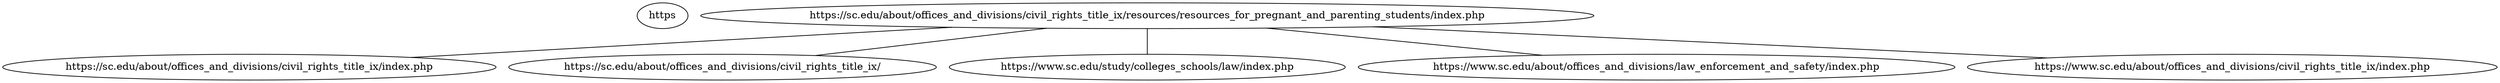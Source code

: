 strict graph  {
https [child_link="['https://sc.edu/about/offices_and_divisions/civil_rights_title_ix/index.php', 'https://sc.edu/about/offices_and_divisions/civil_rights_title_ix/index.php', 'https://sc.edu/about/offices_and_divisions/civil_rights_title_ix/', 'https://sc.edu/about/offices_and_divisions/civil_rights_title_ix/index.php', 'https://www.sc.edu/study/colleges_schools/law/index.php', 'https://www.sc.edu/about/offices_and_divisions/law_enforcement_and_safety/index.php', 'https://www.sc.edu/about/offices_and_divisions/civil_rights_title_ix/index.php']", data="b\"\nResources for Pregnant and Parenting Students - Office of Civil Rights & Title IX | University of South Carolina\nSkip to Content\nUniversity of South Carolina Home\nSearch University of South Carolina\nUniversity of South Carolina Navigation\nSearch sc.edu\nGateways For:\nSTUDENTS\nFACULTY & STAFF\nALUMNI\nPARENTS & FAMILIES\nCalendar\nMap\nDirectory\nApply\nGive\nSearch sc.edu\nSearch\nOffice of Civil Rights & Title IXReportingReporting Requirements for EmployeesVoluntary Self-IdentificationPolicies & ProceduresProtected Class DefinitionsTraining & EducationStudent TrainingResourcesResources for Pregnant and Parenting StudentsOur People\nTools & Resources\nCalendar\nMap\nDirectory\nApply\nGive\nStudent Gateway\nFaculty & Staff Gateway\nParents & Families Gateway\nAlumni Gateway\nOffice of Civil Rights & Title IX\nSC.edu\nAbout\nOffices and Divisions\nOffice of Civil Rights & Title IX\nPublications and Resources\nResources for Pregnant and Parenting Students\nOffice of Civil Rights & Title IX\nReporting\nPolicies & Procedures\nTraining & Education\nResources\nOur People\nResources for Pregnant and Parenting Students\nResources for Pregnant and Parenting Students\nThis webpage is provided to offer information to pregnant and parenting students at\nthe University of South Carolina. For questions that are not answered by the information\non this webpage, students are encouraged to contact the Office of Civil Rights and\nTitle IX.\nThe University of South Carolina recognizes that a welcoming, supportive environment\nis essential for students to succeed, thrive, and realize their full potential. It\nis the desire and intent of the University to foster and maintain a welcoming environment\nfor all its students, including pregnant and parenting students who are faced with\nchallenges in addition to those that come with being a student.\nExpand all1. Federal law prohibits sex discrimination (which includes discrimination based on\npregnancy, childbirth or related medical conditions).\nTitle IX of the Education Amendments of 1972 (Title IX) prohibits sex discrimination\nin any educational program or activity that receives federal funds. This includes\nthe University of South Carolina. Title IX is found in the United States Code at Title\n20, Section 1681 and states:\nProhibition Against Discrimination\nNo person in the United States shall, on the basis of sex, be excluded from participation\nin, be denied the benefits of, or be subjected to discrimination under any education\nprogram or activity receiving Federal financial assistance...\nTitle IX also prohibits discrimination against pregnant or parenting students participating\nin such programs or activities. Specifically, Part 106.40 of Title 34 of the Code\nof Federal Regulations, states:\nMarital or Parental Status\nA recipient [of federal funds, such as the University of South Carolina] shall not\napply any rule concerning a student's actual or potential parental, family, or marital\nstatus which treats students differently on the basis of sex.\nThe regulations make clear that there are certain actions colleges and universities\nreceiving federal funds cannot take, and that there are certain actions that colleges\nand universities are required to take:\nThe University of South Carolina cannot discriminate against any student because of\nthe student's pregnancy, childbirth, false pregnancy, termination of pregnancy or\nrecovery from any of these conditions.\nThe University of South Carolina cannot exclude any student from its education programs\nor activities because of the student's pregnancy, childbirth, false pregnancy, termination\nof pregnancy or recovery from any of these conditions, unless the student requests\nvoluntarily to participate in a separate or special portion of any program or activity.\nThe University of South Carolina cannot require a doctor to certify a pregnant student\nis physically and emotionally able to continue participation in a program or activity,\nunless such a certification is required of all students for other physical or emotional\nconditions requiring the attention of a doctor. This means the university cannot treat\npregnant students differently from other students being treated by doctors, even when\npregnant students are in the later stages of pregnancy.\nEven though colleges and universities should not presume pregnant students are unable\nto attend school or participate in school activities, this does not mean that a college\nor university that receives federal funds may not be required to provide accommodations\nfor pregnant students to allow them to attend school.\nTo ensure a pregnant student\xe2\x80\x99s access to its educational programs or activities, when\nnecessary, a school must make adjustments to its regular programs that are reasonable\nand responsive to the student\xe2\x80\x99s temporary pregnancy status. For example, a school\nmay be required to provide a larger desk, allow frequent or longer bathroom breaks,\nor make other reasonable accommodations.\nA college or university that receives federal funds must treat pregnancy, childbirth,\nfalse pregnancy, termination of pregnancy, and recovery from any of these conditions\nthe same as it treats any other temporary disability regarding any medical or hospital\nbenefit, service, plan or policy which the college or university offers or operates\nfor students admitted to its educational program or activity.\nThe University of South Carolina must treat pregnancy, childbirth, false pregnancy,\ntermination of pregnancy and recovery from any of these conditions as an excused absence\nfor the period of time deemed medically necessary by the student's physician. At the\nconclusion of that period of absence, the university must reinstate the student to\nthe status which she held when the leave began.\nThis \xe2\x80\x9creinstatement\xe2\x80\x9d should include giving the student the opportunity to make up\nany work that was missed. The university may offer the student alternatives to making\nup missed work. This may involve allowing the student to repeat or retake a course\nor allowing the student additional time in a program to continue at the same pace\nand finish at a later date, especially after longer periods of leave. This should\ninvolve an interactive process between the student and the instructor.\nHowever, in considering requests for accommodations, the university is not required\nto grant an accommodation that would fundamentally alter any university program or\nactivity, or that would constitute an undue financial or administrative burden on\nthe university.\nIn addition to the above requirements of Title IX, harassing a student because of\npregnancy may violate Title IX\xe2\x80\x99s prohibition against sex discrimination. Harassing\nconduct can take many forms, including verbal (oral) as well as graphic and physical\nacts.\nClick here to access the United States Department of Education Office for Civil Rights webpage\nwhich includes the pamphlet titled: Supporting the Academic Success of Pregnant and Parenting Students, which includes information on Title IX protections afforded pregnant and parenting\nstudents.\n2. University policy prohibits sex discrimination (which includes discrimination based\non pregnancy, childbirth or related medical conditions).\nCR Policy 1.00 provides:\nDiscrimination or harassment based on age, ancestry, citizenship status, color, disability,\nethnicity, familial status, gender (including transgender), gender identity or expression,\ngenetic information, HIV/AIDs status, military status, national origin, pregnancy\n(false pregnancy, termination of pregnancy, childbirth, recovery therefrom or related\nmedical conditions, breastfeeding), race, religion (including religious dress and\ngrooming practices), sex, sexual orientation, veteran status, or any other bases under\nfederal, state, local law, or regulations is prohibited.\nSee the full text of CR 1.00 here. \xc2\xa0\xc2\xa0Additionally, CR 1.00 prohibits retaliation against anyone who files a complaint of\nunlawful discrimination or harassment.\n3. University of South Carolina Lactation Support Policy\nThe University of South Carolina\xe2\x80\x99s Lactation Support Policy applies to employees and\nstudents.HR Policy 1.60 (Lactation Support Policy) states:\nThe university shall provide sanitary and private space to be used as a lactation\nroom by employees or students who are breastfeeding and/or expressing milk; and supervisors,\nchairs and managers are required to work with employees and students who are breastfeeding to schedule reasonable and adjustable break times each day\nfor this activity.\nClick here for the current list of lactation rooms/nursing mothers' lounges on the Columbia\nCampus.\nYou may review the entire Lactation Support Policy by clicking here.\nInformation about additional services provided by Students Health Services for new\nand expecting parents is available at this link.\n4. Additional Information and Resources\nOffice of Civil Rights and Title IX\nFor assistance with academic supportive measures, contact the Office of Civil Rights\n& Title IX by either calling/emailing the office or filling out a report.\nStudent Disability Resource Center\nPregnancy, in and of itself, is not a disability. However, if as a result of pregnancy,\nchildbirth or a medical condition related to pregnancy or childbirth, you develop\na disability (temporary or permanent) the Student Disability Resource Center may be\nable to assist you in obtaining a reasonable accommodation because of your disability.\nThat office will determine if you qualify for its services.\nIf you believe that you have a disability because of pregnancy, childbirth or a related\nmedical condition, you should contact the Student Disability Resource Center as soon\nas possible. A member of that office will discuss the circumstances of your case with\nyou to determine if it is able to assist you. The telephone number for the Student\nDisability Resource Center is 803-777-6142. Email address: sadrc@mailbox.sc.edu. Click here to visit the Student Disability Resource Center website.\nEmployee Relations\nIf you are a faculty/staff member, contact Employee Relations at 803-777-3821 to discuss\nworkplace accommodations available to you. Visit their website here.\nContact the Office of Civil Rights and Title IX\n901 Sumter StreetJames F Byrnes BuildingSuite 401Columbia, SC 29201Phone: 803-777-3854Fax: 803-777-2296Email: civilrights@mailbox.sc.edu\nReport an Incident\nReport an incident here.If you or someone you know has been the victim/survivor of discrimination, harassment\nor sexual misconduct at the University of South Carolina, you can report it. Please\nknow this is not a complaint and does not automatically initiate an investigation\nor notify the alleged person, but can connect those impacted with staff to discuss\noptions.\nOffice of Civil Rights & Title IX\nLocation\nContact\nUofSC Facebook\nUofSC Instagram\nUofSC Twitter\nColleges & Schools\nArts and Sciences\nBusiness\nEducation\nEngineering and Computing\nThe Graduate School\nHospitality, Retail and Sport Management\nInformation and Communications\nLaw\nMedicine (Columbia)\nMedicine (Greenville)\nMusic\nNursing\nPharmacy\nPublic Health\nSocial Work\nSouth Carolina Honors College\nOffices & Divisions\nEmployment\nUndergraduate Admissions\nFinancial Aid and Scholarships\nBursar (fee payment)\nVeterans and Military Services\nDisability Resources\nAccess and Opportunity\nHuman Resources\nLaw Enforcement and Safety\nUniversity Libraries\nAll Offices and Divisions\nTools\nCarolina Alert\nCampus Email\nmy.sc.edu\nBlackboard\nCampus Safety and Wellness\nPeopleSoft Finance\nUniversity of South Carolina\nPrivacy\nStudent Consumer Information\nStudent Consumer Information\nTransparency Initiative\nCivil Rights and Title IX\nDigital Accessibility\nContact\nContact\nChallenge the conventional. Create the exceptional. No Limits.\""];
https [child_link="['https://sc.edu/about/offices_and_divisions/civil_rights_title_ix/index.php', 'https://sc.edu/about/offices_and_divisions/civil_rights_title_ix/index.php', 'https://sc.edu/about/offices_and_divisions/civil_rights_title_ix/', 'https://sc.edu/about/offices_and_divisions/civil_rights_title_ix/index.php', 'https://www.sc.edu/uofsc/posts/2022/06/title_ix_director_discusses_future_of_landmark_civil_rights_regulation.php', 'https://www.sc.edu/study/colleges_schools/law/index.php', 'https://www.sc.edu/about/offices_and_divisions/law_enforcement_and_safety/index.php', 'https://www.sc.edu/about/offices_and_divisions/civil_rights_title_ix/index.php']", data="b'\nOffice of Civil Rights & Title IX - Office of Civil Rights & Title IX | University of South Carolina\nSkip to Content\nUniversity of South Carolina Home\nSearch University of South Carolina\nUniversity of South Carolina Navigation\nSearch sc.edu\nGateways For:\nSTUDENTS\nFACULTY & STAFF\nALUMNI\nPARENTS & FAMILIES\nCalendar\nMap\nDirectory\nApply\nGive\nSearch sc.edu\nSearch\nOffice of Civil Rights & Title IXReportingReporting Requirements for EmployeesVoluntary Self-IdentificationPolicies & ProceduresProtected Class DefinitionsTraining & EducationStudent TrainingResourcesResources for Pregnant and Parenting StudentsOur People\nTools & Resources\nCalendar\nMap\nDirectory\nApply\nGive\nStudent Gateway\nFaculty & Staff Gateway\nParents & Families Gateway\nAlumni Gateway\nOffice of Civil Rights & Title IX\nOffice of\nCivil Rights & Title IX\nSC.edu\nAbout\nOffices and Divisions\nOffice of Civil Rights & Title IX\nOffice of Civil Rights & Title IX\nReporting\nPolicies & Procedures\nTraining & Education\nResources\nOur People\nThe Office of Civil Rights & Title IX is on a mission to create an environment where\nall people are treated with dignity and respect and have an equal opportunity to learn\nand work at a university free from discrimination, harassment, and sexual misconduct.\nReport an Incident\nIf you or someone you know has been the victim/survivor of discrimination or harassment\nat the University of South Carolina, you can report it. Please know this does not\nautomatically initiate an investigation or notify the alleged person, but can connect\nthose impacted with staff to discuss options.\nOur Location\nOur office is located on the fourth floor of the James F. Byrnes building inside suite\n401.\nThe main message I want people to get is \xe2\x80\x98We want you to be treated well by us and\nby one another, regardless of what your identity is.\xe2\x80\x99\nMolly Peirano, Assistant Vice President for Civil Rights and Title IX/Title IX & ADA\nCoordinator\nRead the full article celebrating the 50 year anniversary of Title IX- \"Beyond athletics:\nTitle IX and the future of gender equity on college campuses\"\nContact the Office of Civil Rights and Title IX\n901 Sumter StreetJames F Byrnes BuildingSuite 401Columbia, SC 29201Phone: 803-777-3854Fax: 803-777-2296Email: civilrights@mailbox.sc.edu\nInterpersonal Violence Prevention and Support\nFor information about sexual assault and interpersonal violence support, visit Interpersonal Violence\xc2\xa0for help and information.\nSafety\nIf you need immediate help, call 911 or a trusted 24/hour resource.\nOffice of Civil Rights & Title IX\nLocation\nContact\nUofSC Facebook\nUofSC Instagram\nUofSC Twitter\nColleges & Schools\nArts and Sciences\nBusiness\nEducation\nEngineering and Computing\nThe Graduate School\nHospitality, Retail and Sport Management\nInformation and Communications\nLaw\nMedicine (Columbia)\nMedicine (Greenville)\nMusic\nNursing\nPharmacy\nPublic Health\nSocial Work\nSouth Carolina Honors College\nOffices & Divisions\nEmployment\nUndergraduate Admissions\nFinancial Aid and Scholarships\nBursar (fee payment)\nVeterans and Military Services\nDisability Resources\nAccess and Opportunity\nHuman Resources\nLaw Enforcement and Safety\nUniversity Libraries\nAll Offices and Divisions\nTools\nCarolina Alert\nCampus Email\nmy.sc.edu\nBlackboard\nCampus Safety and Wellness\nPeopleSoft Finance\nUniversity of South Carolina\nPrivacy\nStudent Consumer Information\nStudent Consumer Information\nTransparency Initiative\nCivil Rights and Title IX\nDigital Accessibility\nContact\nContact\nChallenge the conventional. Create the exceptional. No Limits.'"];
https [child_link="['https://sc.edu/about/offices_and_divisions/civil_rights_title_ix/index.php', 'https://sc.edu/about/offices_and_divisions/civil_rights_title_ix/index.php', 'https://sc.edu/about/offices_and_divisions/civil_rights_title_ix/', 'https://sc.edu/about/offices_and_divisions/civil_rights_title_ix/index.php', 'https://www.sc.edu/uofsc/posts/2022/06/title_ix_director_discusses_future_of_landmark_civil_rights_regulation.php', 'https://www.sc.edu/study/colleges_schools/law/index.php', 'https://www.sc.edu/about/offices_and_divisions/law_enforcement_and_safety/index.php', 'https://www.sc.edu/about/offices_and_divisions/civil_rights_title_ix/index.php']", data="b'\nOffice of Civil Rights & Title IX - Office of Civil Rights & Title IX | University of South Carolina\nSkip to Content\nUniversity of South Carolina Home\nSearch University of South Carolina\nUniversity of South Carolina Navigation\nSearch sc.edu\nGateways For:\nSTUDENTS\nFACULTY & STAFF\nALUMNI\nPARENTS & FAMILIES\nCalendar\nMap\nDirectory\nApply\nGive\nSearch sc.edu\nSearch\nOffice of Civil Rights & Title IXReportingReporting Requirements for EmployeesVoluntary Self-IdentificationPolicies & ProceduresProtected Class DefinitionsTraining & EducationStudent TrainingResourcesResources for Pregnant and Parenting StudentsOur People\nTools & Resources\nCalendar\nMap\nDirectory\nApply\nGive\nStudent Gateway\nFaculty & Staff Gateway\nParents & Families Gateway\nAlumni Gateway\nOffice of Civil Rights & Title IX\nOffice of\nCivil Rights & Title IX\nSC.edu\nAbout\nOffices and Divisions\nOffice of Civil Rights & Title IX\nOffice of Civil Rights & Title IX\nReporting\nPolicies & Procedures\nTraining & Education\nResources\nOur People\nThe Office of Civil Rights & Title IX is on a mission to create an environment where\nall people are treated with dignity and respect and have an equal opportunity to learn\nand work at a university free from discrimination, harassment, and sexual misconduct.\nReport an Incident\nIf you or someone you know has been the victim/survivor of discrimination or harassment\nat the University of South Carolina, you can report it. Please know this does not\nautomatically initiate an investigation or notify the alleged person, but can connect\nthose impacted with staff to discuss options.\nOur Location\nOur office is located on the fourth floor of the James F. Byrnes building inside suite\n401.\nThe main message I want people to get is \xe2\x80\x98We want you to be treated well by us and\nby one another, regardless of what your identity is.\xe2\x80\x99\nMolly Peirano, Assistant Vice President for Civil Rights and Title IX/Title IX & ADA\nCoordinator\nRead the full article celebrating the 50 year anniversary of Title IX- \"Beyond athletics:\nTitle IX and the future of gender equity on college campuses\"\nContact the Office of Civil Rights and Title IX\n901 Sumter StreetJames F Byrnes BuildingSuite 401Columbia, SC 29201Phone: 803-777-3854Fax: 803-777-2296Email: civilrights@mailbox.sc.edu\nInterpersonal Violence Prevention and Support\nFor information about sexual assault and interpersonal violence support, visit Interpersonal Violence\xc2\xa0for help and information.\nSafety\nIf you need immediate help, call 911 or a trusted 24/hour resource.\nOffice of Civil Rights & Title IX\nLocation\nContact\nUofSC Facebook\nUofSC Instagram\nUofSC Twitter\nColleges & Schools\nArts and Sciences\nBusiness\nEducation\nEngineering and Computing\nThe Graduate School\nHospitality, Retail and Sport Management\nInformation and Communications\nLaw\nMedicine (Columbia)\nMedicine (Greenville)\nMusic\nNursing\nPharmacy\nPublic Health\nSocial Work\nSouth Carolina Honors College\nOffices & Divisions\nEmployment\nUndergraduate Admissions\nFinancial Aid and Scholarships\nBursar (fee payment)\nVeterans and Military Services\nDisability Resources\nAccess and Opportunity\nHuman Resources\nLaw Enforcement and Safety\nUniversity Libraries\nAll Offices and Divisions\nTools\nCarolina Alert\nCampus Email\nmy.sc.edu\nBlackboard\nCampus Safety and Wellness\nPeopleSoft Finance\nUniversity of South Carolina\nPrivacy\nStudent Consumer Information\nStudent Consumer Information\nTransparency Initiative\nCivil Rights and Title IX\nDigital Accessibility\nContact\nContact\nChallenge the conventional. Create the exceptional. No Limits.'"];
https [child_link="['https://www.sc.edu/study/colleges_schools/law/index.php', 'https://www.sc.edu/study/colleges_schools/law/about/history/formation/index.php', 'https://www.sc.edu/study/colleges_schools/law/about/history/early_21st_century/index.php', 'https://www.sc.edu/study/colleges_schools/law/about/dei/law_faculty_resolution_against_racism.php', 'https://www.sc.edu/study/colleges_schools/law/about/dei/bridge_to_law/index.php', 'https://www.sc.edu/study/colleges_schools/law/about/dei/bridge_to_law/minority_pre_law_summit.php', 'https://www.sc.edu/study/colleges_schools/law/academics/degrees/msl_certificates/masters_legal_studies/index.php', 'https://www.sc.edu/study/colleges_schools/law/academics/experiential_learning/childrens_law/index.php', 'https://www.sc.edu/study/colleges_schools/law/academics/experiential_learning/clinics/education_rights/', 'https://www.sc.edu/study/colleges_schools/law/admissions/why-sc-law/index.php', 'https://www.sc.edu/study/colleges_schools/law/alumni_and_giving/alumni/alumni_leadership_and_awards/compleat_lawyer_awards/', 'https://www.sc.edu/study/colleges_schools/law/alumni_and_giving/alumni/alumni_leadership_and_awards/law_alumni_council.php', 'https://www.sc.edu/study/colleges_schools/law/community_resources/conferences_and_symposia/media_law_school/index.php', 'https://www.sc.edu/study/colleges_schools/law/community_resources/conferences_and_symposia/pipeline/index.php', 'https://www.sc.edu/study/colleges_schools/law/law_library/index.php', 'https://www.sc.edu/study/colleges_schools/law/law_library/about/index.php', 'https://www.sc.edu/study/colleges_schools/law/student_life/journals/scjilb/index.php', 'https://www.sc.edu/study/colleges_schools/law/student_life/journals/jled/index.php', 'https://www.sc.edu/study/colleges_schools/law/student_life/journals/sclr/index.php', 'https://www.sc.edu/study/colleges_schools/law/internal/index.php', 'https://www.sc.edu/study/colleges_schools/law/index.php', 'https://www.sc.edu/study/colleges_schools/law/', 'https://www.sc.edu/study/colleges_schools/law/index.php', 'https://www.sc.edu/study/colleges_schools/law/law_library/index.php', 'https://www.sc.edu/study/colleges_schools/law/internal/index.php', 'https://www.sc.edu/study/colleges_schools/law/about/news/2023/in_memoriam_prue_goolsby.php', 'https://www.sc.edu/study/colleges_schools/law/index.php', 'https://www.sc.edu/about/offices_and_divisions/law_enforcement_and_safety/index.php', 'https://www.sc.edu/about/offices_and_divisions/civil_rights_title_ix/index.php']", data="b\"\nSchool of Law - School of Law | University of South Carolina\nSkip to Content\nUniversity of South Carolina Home\nSearch University of South Carolina\nUniversity of South Carolina Navigation\nSearch sc.edu\nGateways For:\nSTUDENTS\nFACULTY & STAFF\nALUMNI\nPARENTS & FAMILIES\nCalendar\nMap\nDirectory\nApply\nGive\nSearch sc.edu\nSearch\nThe School of LawAboutHistoryFormation of the School of LawThe Late 19th CenturyThe Early 20th CenturyThe Late 20th CenturyToday's School of LawMission, Vision & ValuesLeadershipMessage from the DeanPeople DirectoryInclusive ExcellenceLaw Faculty Resolution Against RacismInclusive Excellence in ActionBridge to Law ProgramsMiddle School StudentsMinority Pre-Law SummitResources & OpportunitiesUniversity ResourcesInclusive Excellence Fellowships & ClerkshipsTalk to UsNews2017 News Archive2016 News Archive2018 News ArchiveCalendarPublic CalendarStudent CalendarLocationBuilding AccessTake a TourContact UsConsumer Information (ABA Required Disclosures)AcademicsDegreesJ.D. ProgramsAreas of InterestLondon MaymesterCombination & Dual Degree ProgramsMSL & CertificatesMaster of Studies in LawFaculty & Advisory BoardCertificatesExperiential LearningCapstoneChildren's Law ConcentrationClinicsCarolina Health Advocacy Medicolegal Partnership (CHAMPS) ClinicCriminal Practice ClinicDomestic Violence ClinicDomestic Violence & Access to Civil Justice in South Carolina StudyDomestic Violence Clinic Community Legal Information ResourcesEducation Rights ClinicNonprofit Organizations ClinicVeterans Legal ClinicYouth Defender ClinicExternshipsPro Bono ProgramKonduros Leadership Development ProgramProgram and SpeakersTestimonialsAcademic CalendarAcademic SuccessAdmissionsWhy South Carolina Law?Supporting Your SuccessAdmissions RequirementsTaking the LSATDates and DeadlinesHow We Review ApplicationsCharacter and Fitness GuidelinesAlternate Admission TestsForeign-Educated StudentsTransfer StudentsVisiting (Transient) StudentsTuition & ScholarshipsTuition & FeesScholarshipsLoansRepaymentAdmissions FAQsClass ProfileAdmitted StudentsNow That You're AdmittedPre-Enrollment RequirementsImportant DatesAdmitted Students DayOrientationConnect with UsRecruitment CalendarMeet Our AmbassadorsVisitAlumni & GivingAlumniLeadership & AwardsCompleat Lawyer AwardsNominationsAward RecipientsAlphabetical OrderPlatinum AwardsGold AwardsSilver AwardsBronze AwardsLaw Alumni CouncilYoung Alumni CouncilVolunteer OpportunitiesAlumni Spotlights & Class NotesUpcoming EventsGivingContact UsCareersStudentsJudicial Scholars ProgramAlumniEmployersEmployment DataMeet the TeamCenters & ProgramsCommunity ServiceConferences & SymposiaKnowlton Visiting Scholar ProgramMedia Law SchoolAgendaNavigating the Law School Pipeline in South CarolinaConferences & Symposia ArchiveLegal Resources for the PublicLegaltech Seminar SeriesSeminar ArchivesPalmetto LEADERVolunteer OpportunitiesFacultyFaculty DirectoryResident FacultyVisiting FacultyAdjunct FacultyEmeriti FacultyFaculty ExpertiseScholarship HighlightsPrograms & InitiativesLaw LibraryAbout the Law LibraryLibrary DirectoryLibrary Policies, Fees & ChargesServicesServices to StudentsServices to FacultyServices to Bench & BarServices to the PublicResearchStudent LifeStudent OrganizationsMock TrialMoot CourtJournalsSouth Carolina Journal of International Law and BusinessMastheadPast IssuesSubmissionsSymposiumJournal of Law and EducationMastheadPast IssuesSubmissionsNews & Blogs2018 News Archive2019 News Archive2020 News Archive2021 News Archive2022 News ArchiveSouth Carolina Law ReviewAbout SCLRMastheadPast IssuesSubmissionsSubscriptionsReprintsSubscriptionsReprintsFourth Circuit SurveysSubmissionsSymposiumHealthLiving in ColumbiaHousing InformationMy Law School\nTools & Resources\nCalendar\nMap\nDirectory\nApply\nGive\nStudent Gateway\nFaculty & Staff Gateway\nParents & Families Gateway\nAlumni Gateway\nSchool of Law\nDomestic Violence Awareness MonthSC Law's Domestic Violence Clinic provides experiential learning for students, directly serving the South Carolina community\nSC.edu\nStudy\nColleges and Schools\nSchool of Law\nThe School of Law\nAbout\nAcademics\nAdmissions\nAlumni & Giving\nCareers\nCenters & Programs\nCommunity Service\nFaculty\nLaw Library\nStudent Life\nMy Law School\nThe University of South Carolina School of Law prepares lawyer-leaders to serve their\ncommunities through hands-on, experiential learning. Our graduates transition seamlessly\ninto successful careers in business, government, and private practice around the country.\nAcademics\nAdmissions\nFaculty\nStudent Life\nCareers\nVisit\nMy professors at South Carolina Law have equipped me with a rich insight into our\nlegal system while also helping me grow as a professional in the way I write, present,\nand interact with my future colleagues. I am not the same person I was three years\nago; I feel confident and excited to serve my community with the knowledge and skills\nI\xe2\x80\x99ve gained.\nChristel Purvis '23\nQuick Links\nConnect with Us\nSchool of Law News\nAlumna Jacquelyn D. Austin nominated to United States District Court for the District of South Carolina\nPresident Joe Biden selected Judge Austin to fill the vacancy left by the Honorable J. Michelle Childs \xe2\x80\x9891 when she was sworn into the United States Court of Appeals, District of Columbia Circuit.\nOctober 2023: Faculty Scholarship & Impact\nFaculty scholarship, news, and impact published in October 2023.\nIn Memoriam: Prue Goolsby\nLaw school mourns the passing of emerita librarian and friend Prue Goolsby.\nView more news\nSchool of Law\nLocation\nContact\nGive\nSocial Media\nUofSC Facebook\nUofSC Instagram\nUofSC Twitter\nColleges & Schools\nArts and Sciences\nBusiness\nEducation\nEngineering and Computing\nThe Graduate School\nHospitality, Retail and Sport Management\nInformation and Communications\nLaw\nMedicine (Columbia)\nMedicine (Greenville)\nMusic\nNursing\nPharmacy\nPublic Health\nSocial Work\nSouth Carolina Honors College\nOffices & Divisions\nEmployment\nUndergraduate Admissions\nFinancial Aid and Scholarships\nBursar (fee payment)\nVeterans and Military Services\nDisability Resources\nAccess and Opportunity\nHuman Resources\nLaw Enforcement and Safety\nUniversity Libraries\nAll Offices and Divisions\nTools\nCarolina Alert\nCampus Email\nmy.sc.edu\nBlackboard\nCampus Safety and Wellness\nPeopleSoft Finance\nUniversity of South Carolina\nPrivacy\nStudent Consumer Information\nStudent Consumer Information\nTransparency Initiative\nCivil Rights and Title IX\nDigital Accessibility\nContact\nContact\nChallenge the conventional. Create the exceptional. No Limits.\""];
https [child_link="['https://www.sc.edu/about/offices_and_divisions/law_enforcement_and_safety/index.php', 'https://www.sc.edu/about/offices_and_divisions/law_enforcement_and_safety/emergency-procedures/bullying-harassment/index.php', 'https://www.sc.edu/about/offices_and_divisions/law_enforcement_and_safety/victim-services/victim_rights/index.php', 'https://www.sc.edu/about/offices_and_divisions/law_enforcement_and_safety/about-us/jobs/law-enforcement-jobs/index.php', 'https://www.sc.edu/about/offices_and_divisions/law_enforcement_and_safety/index.php', 'https://www.sc.edu/about/offices_and_divisions/law_enforcement_and_safety/', 'https://www.sc.edu/about/offices_and_divisions/law_enforcement_and_safety/index.php', 'https://www.sc.edu/study/colleges_schools/law/index.php', 'https://www.sc.edu/about/offices_and_divisions/law_enforcement_and_safety/index.php', 'https://www.sc.edu/about/offices_and_divisions/civil_rights_title_ix/index.php']", data="b\"\nLaw Enforcement and Safety - Law Enforcement and Safety | University of South Carolina\nSkip to Content\nUniversity of South Carolina Home\nSearch University of South Carolina\nUniversity of South Carolina Navigation\nSearch sc.edu\nGateways For:\nSTUDENTS\nFACULTY & STAFF\nALUMNI\nPARENTS & FAMILIES\nCalendar\nMap\nDirectory\nApply\nGive\nSearch sc.edu\nSearch\nLaw Enforcement and SafetyCarolina AlertRecent AlertsCarolina Alerts ArchiveMaking a ReportSafety\xc2\xa0on CampusRAVE Guardian Safety AppRegister Your PropertyDating SafetyLeaving for BreakTraffic SafetySafety PresentationsSelf-Defense WorkshopsEmergency ProceduresActive ShooterBomb ThreatBullying & HarassmentIdentity TheftMedical Emergencies & EpidemicsNatural Disasters & FirePower OutageRelationship ViolenceStalkingSuspicious Activity or PackageWorkplace ViolenceCrime Log\xc2\xa0& BulletinsRequest an Incident ReportAnnual Clery ReportVictim ServicesRestraining OrdersOrders of ProtectionVictims' RightsRequest Event SecurityAbout UsContact UsStaff DirectoryCommunity Resource OfficersFeedback FormAccreditationLocationJobsLaw Enforcement JobsSecurity Operations Center JobsStudent JobsSocial Media\nTools & Resources\nCalendar\nMap\nDirectory\nApply\nGive\nStudent Gateway\nFaculty & Staff Gateway\nParents & Families Gateway\nAlumni Gateway\nLaw Enforcement and Safety\nSC.edu\nAbout\nOffices and Divisions\nLaw Enforcement and Safety\nLaw Enforcement and Safety\nCarolina Alert\nMaking a Report\nSafety\xc2\xa0on Campus\nEmergency Procedures\nCrime Log\xc2\xa0& Bulletins\nVictim Services\nRequest Event Security\nAbout Us\nOur law enforcement professionals work diligently\xc2\xa0around the clock\xc2\xa0to\xc2\xa0provide a safe,\nsecure\xc2\xa0campus\xc2\xa0environment.\xc2\xa0Our values \xe2\x80\x94 human life, integrity, excellence and accountability\n\xe2\x80\x94 are your assurance of our commitment to provide a safe and secure environment.\nReport a Crime or Suspicious Activity\nDial 911 or 803-777-4215,\xc2\xa0use the Rave Guardian Safety App\xc2\xa0or come to headquarters at 1415 Henderson St.\nMaking a Report \xc2\xbbTry to\xc2\xa0provide key details such as\xc2\xa0the offender(s) age, gender, hair, race and clothing\nplus a license number and direction for any\xc2\xa0vehicles.\nEmergencies & Crime\xc2\xa0Log\nCarolina Alert\nSign up for Carolina Alert notifications to\xc2\xa0receive the latest crime bulletins and\nemergency alerts.\nCrime Log & Emergency Bulletins\nView\xc2\xa0today's crime log and\xc2\xa0bulletins about crime-related emergencies on campus.\nEmergency Procedures\nLearn what to do in case of a natural disaster, medical emergency or other threat\non campus.\nVictim Services\nFind advocacy and support that can help you navigate and cope with\xc2\xa0being victimized\nby a crime.\nCampus Safety & Crime Prevention\nSafety On Campus\nLearn about the\xc2\xa0variety of services and resources\xc2\xa0that can help you stay safe\xc2\xa0during\nyour time on the University of South Carolina campus.\nRegister Your Property\nRegister your laptop, phone, tablet, bicycle, moped\xc2\xa0or other valuables for an increased\nchance of getting them returned to you if stolen.\nLost & Found Items\nIf you've lost an item on campus, visit Lost & Found Services in the Russell House.\nClery Annual Security and Fire Safety Report\nPlease click here to view the Clery Annual Security Report.\nContact USCPD\nEmergencies:\xc2\xa0911Police Dispatch:\xc2\xa0803-777-42151415 Henderson St.(1600 Hampton St. Annex)Columbia, SC 29208\nShare Your Complaints, Commendations and Feedback\xc2\xa0\xc2\xbb\nUSCPD Jobs\nLearn more about our jobs and selection processes.\nView current job openings and learn about\xc2\xa0 qualifications for employment at USCPD.\nLaw Enforcement and Safety\nLocation\nContact\nSocial Media\nUofSC Facebook\nUofSC Instagram\nUofSC Twitter\nColleges & Schools\nArts and Sciences\nBusiness\nEducation\nEngineering and Computing\nThe Graduate School\nHospitality, Retail and Sport Management\nInformation and Communications\nLaw\nMedicine (Columbia)\nMedicine (Greenville)\nMusic\nNursing\nPharmacy\nPublic Health\nSocial Work\nSouth Carolina Honors College\nOffices & Divisions\nEmployment\nUndergraduate Admissions\nFinancial Aid and Scholarships\nBursar (fee payment)\nVeterans and Military Services\nDisability Resources\nAccess and Opportunity\nHuman Resources\nLaw Enforcement and Safety\nUniversity Libraries\nAll Offices and Divisions\nTools\nCarolina Alert\nCampus Email\nmy.sc.edu\nBlackboard\nCampus Safety and Wellness\nPeopleSoft Finance\nUniversity of South Carolina\nPrivacy\nStudent Consumer Information\nStudent Consumer Information\nTransparency Initiative\nCivil Rights and Title IX\nDigital Accessibility\nContact\nContact\nChallenge the conventional. Create the exceptional. No Limits.\""];
https [child_link="['https://www.sc.edu/about/offices_and_divisions/civil_rights_title_ix/index.php', 'https://www.sc.edu/about/offices_and_divisions/civil_rights_title_ix/index.php', 'https://www.sc.edu/about/offices_and_divisions/civil_rights_title_ix/', 'https://www.sc.edu/about/offices_and_divisions/civil_rights_title_ix/index.php', 'https://www.sc.edu/uofsc/posts/2022/06/title_ix_director_discusses_future_of_landmark_civil_rights_regulation.php', 'https://www.sc.edu/study/colleges_schools/law/index.php', 'https://www.sc.edu/about/offices_and_divisions/law_enforcement_and_safety/index.php', 'https://www.sc.edu/about/offices_and_divisions/civil_rights_title_ix/index.php']", data="b'\nOffice of Civil Rights & Title IX - Office of Civil Rights & Title IX | University of South Carolina\nSkip to Content\nUniversity of South Carolina Home\nSearch University of South Carolina\nUniversity of South Carolina Navigation\nSearch sc.edu\nGateways For:\nSTUDENTS\nFACULTY & STAFF\nALUMNI\nPARENTS & FAMILIES\nCalendar\nMap\nDirectory\nApply\nGive\nSearch sc.edu\nSearch\nOffice of Civil Rights & Title IXReportingReporting Requirements for EmployeesVoluntary Self-IdentificationPolicies & ProceduresProtected Class DefinitionsTraining & EducationStudent TrainingResourcesResources for Pregnant and Parenting StudentsOur People\nTools & Resources\nCalendar\nMap\nDirectory\nApply\nGive\nStudent Gateway\nFaculty & Staff Gateway\nParents & Families Gateway\nAlumni Gateway\nOffice of Civil Rights & Title IX\nOffice of\nCivil Rights & Title IX\nSC.edu\nAbout\nOffices and Divisions\nOffice of Civil Rights & Title IX\nOffice of Civil Rights & Title IX\nReporting\nPolicies & Procedures\nTraining & Education\nResources\nOur People\nThe Office of Civil Rights & Title IX is on a mission to create an environment where\nall people are treated with dignity and respect and have an equal opportunity to learn\nand work at a university free from discrimination, harassment, and sexual misconduct.\nReport an Incident\nIf you or someone you know has been the victim/survivor of discrimination or harassment\nat the University of South Carolina, you can report it. Please know this does not\nautomatically initiate an investigation or notify the alleged person, but can connect\nthose impacted with staff to discuss options.\nOur Location\nOur office is located on the fourth floor of the James F. Byrnes building inside suite\n401.\nThe main message I want people to get is \xe2\x80\x98We want you to be treated well by us and\nby one another, regardless of what your identity is.\xe2\x80\x99\nMolly Peirano, Assistant Vice President for Civil Rights and Title IX/Title IX & ADA\nCoordinator\nRead the full article celebrating the 50 year anniversary of Title IX- \"Beyond athletics:\nTitle IX and the future of gender equity on college campuses\"\nContact the Office of Civil Rights and Title IX\n901 Sumter StreetJames F Byrnes BuildingSuite 401Columbia, SC 29201Phone: 803-777-3854Fax: 803-777-2296Email: civilrights@mailbox.sc.edu\nInterpersonal Violence Prevention and Support\nFor information about sexual assault and interpersonal violence support, visit Interpersonal Violence\xc2\xa0for help and information.\nSafety\nIf you need immediate help, call 911 or a trusted 24/hour resource.\nOffice of Civil Rights & Title IX\nLocation\nContact\nUofSC Facebook\nUofSC Instagram\nUofSC Twitter\nColleges & Schools\nArts and Sciences\nBusiness\nEducation\nEngineering and Computing\nThe Graduate School\nHospitality, Retail and Sport Management\nInformation and Communications\nLaw\nMedicine (Columbia)\nMedicine (Greenville)\nMusic\nNursing\nPharmacy\nPublic Health\nSocial Work\nSouth Carolina Honors College\nOffices & Divisions\nEmployment\nUndergraduate Admissions\nFinancial Aid and Scholarships\nBursar (fee payment)\nVeterans and Military Services\nDisability Resources\nAccess and Opportunity\nHuman Resources\nLaw Enforcement and Safety\nUniversity Libraries\nAll Offices and Divisions\nTools\nCarolina Alert\nCampus Email\nmy.sc.edu\nBlackboard\nCampus Safety and Wellness\nPeopleSoft Finance\nUniversity of South Carolina\nPrivacy\nStudent Consumer Information\nStudent Consumer Information\nTransparency Initiative\nCivil Rights and Title IX\nDigital Accessibility\nContact\nContact\nChallenge the conventional. Create the exceptional. No Limits.'"];
"https://sc.edu/about/offices_and_divisions/civil_rights_title_ix/resources/resources_for_pregnant_and_parenting_students/index.php" -- "https://sc.edu/about/offices_and_divisions/civil_rights_title_ix/index.php";
"https://sc.edu/about/offices_and_divisions/civil_rights_title_ix/resources/resources_for_pregnant_and_parenting_students/index.php" -- "https://sc.edu/about/offices_and_divisions/civil_rights_title_ix/";
"https://sc.edu/about/offices_and_divisions/civil_rights_title_ix/resources/resources_for_pregnant_and_parenting_students/index.php" -- "https://www.sc.edu/study/colleges_schools/law/index.php";
"https://sc.edu/about/offices_and_divisions/civil_rights_title_ix/resources/resources_for_pregnant_and_parenting_students/index.php" -- "https://www.sc.edu/about/offices_and_divisions/law_enforcement_and_safety/index.php";
"https://sc.edu/about/offices_and_divisions/civil_rights_title_ix/resources/resources_for_pregnant_and_parenting_students/index.php" -- "https://www.sc.edu/about/offices_and_divisions/civil_rights_title_ix/index.php";
}
